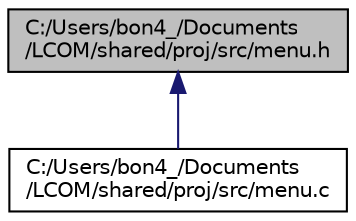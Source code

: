 digraph "C:/Users/bon4_/Documents/LCOM/shared/proj/src/menu.h"
{
 // LATEX_PDF_SIZE
  edge [fontname="Helvetica",fontsize="10",labelfontname="Helvetica",labelfontsize="10"];
  node [fontname="Helvetica",fontsize="10",shape=record];
  Node1 [label="C:/Users/bon4_/Documents\l/LCOM/shared/proj/src/menu.h",height=0.2,width=0.4,color="black", fillcolor="grey75", style="filled", fontcolor="black",tooltip=" "];
  Node1 -> Node2 [dir="back",color="midnightblue",fontsize="10",style="solid",fontname="Helvetica"];
  Node2 [label="C:/Users/bon4_/Documents\l/LCOM/shared/proj/src/menu.c",height=0.2,width=0.4,color="black", fillcolor="white", style="filled",URL="$menu_8c.html",tooltip=" "];
}
